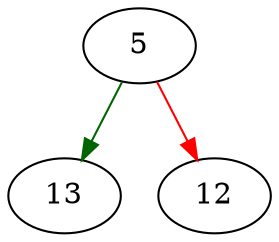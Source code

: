 strict digraph "quotearg_n_custom_mem" {
	// Node definitions.
	5 [entry=true];
	13;
	12;

	// Edge definitions.
	5 -> 13 [
		color=darkgreen
		cond=true
	];
	5 -> 12 [
		color=red
		cond=false
	];
}